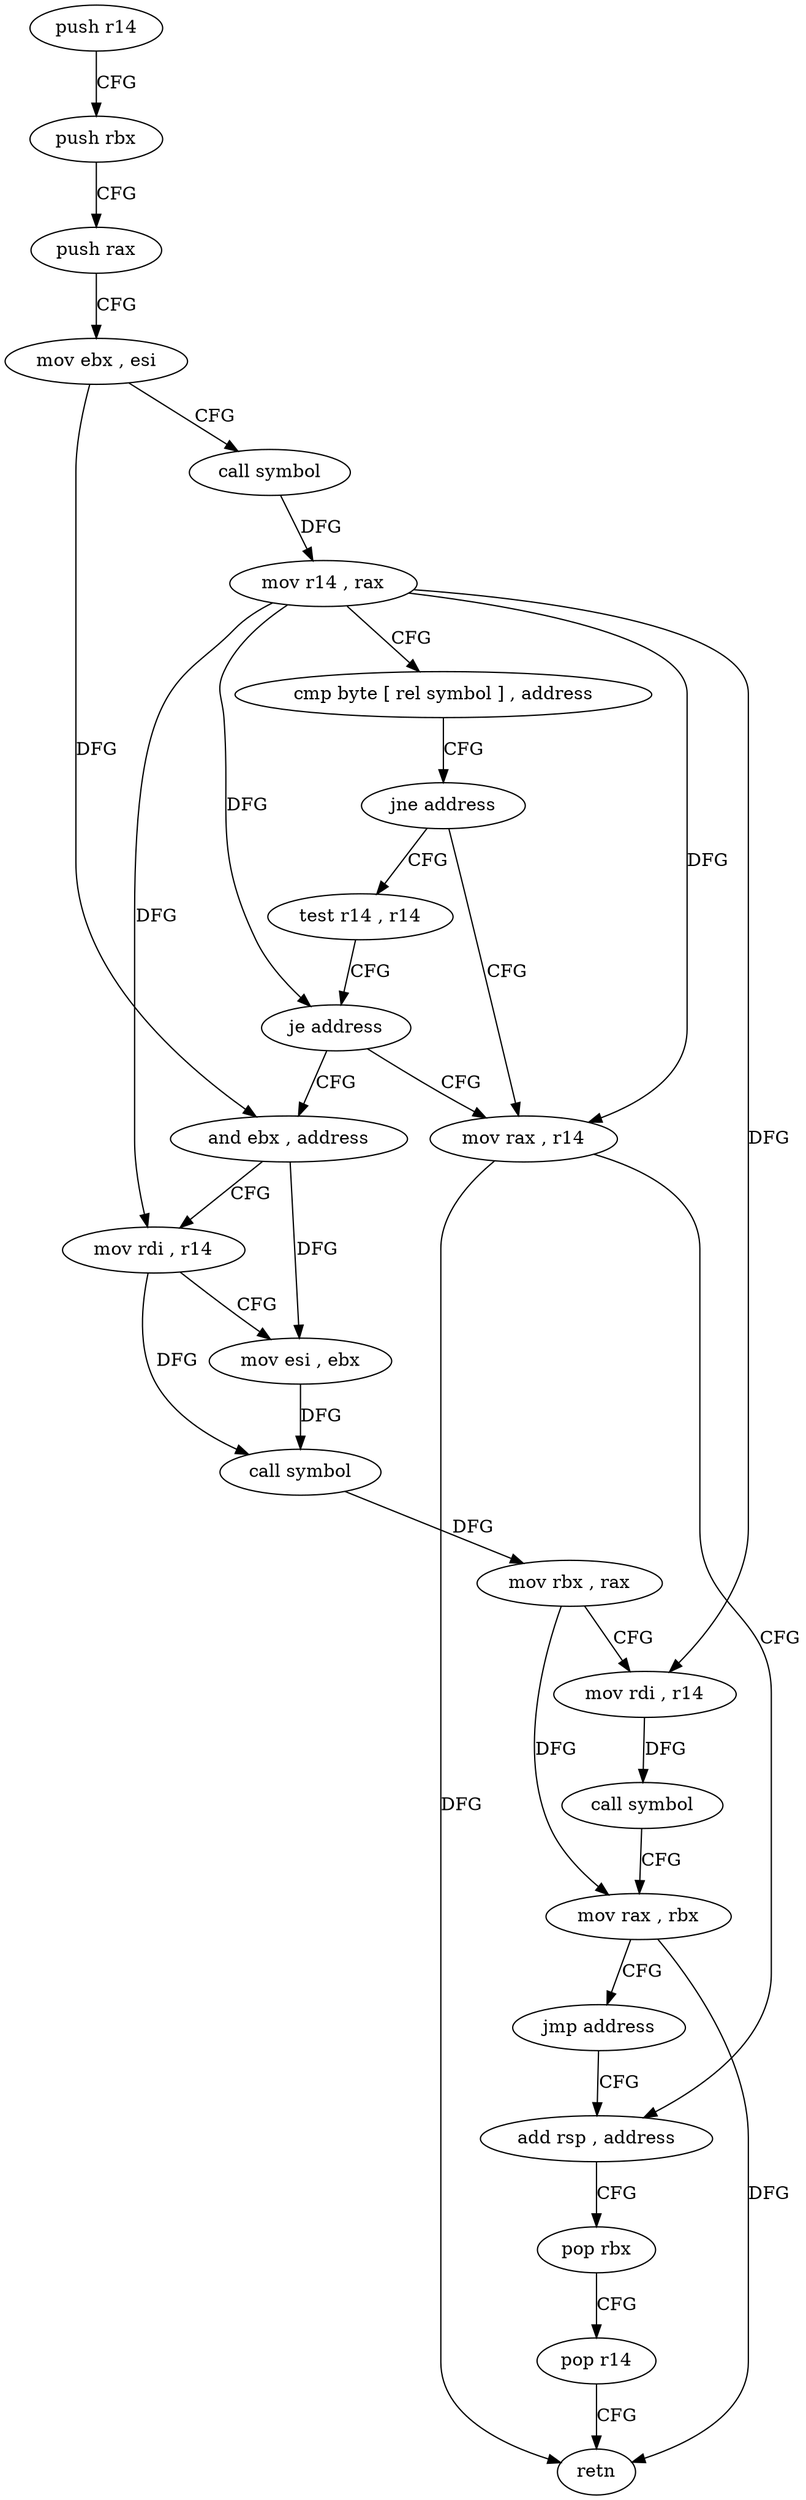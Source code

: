 digraph "func" {
"4202176" [label = "push r14" ]
"4202178" [label = "push rbx" ]
"4202179" [label = "push rax" ]
"4202180" [label = "mov ebx , esi" ]
"4202182" [label = "call symbol" ]
"4202187" [label = "mov r14 , rax" ]
"4202190" [label = "cmp byte [ rel symbol ] , address" ]
"4202197" [label = "jne address" ]
"4202233" [label = "mov rax , r14" ]
"4202199" [label = "test r14 , r14" ]
"4202236" [label = "add rsp , address" ]
"4202202" [label = "je address" ]
"4202204" [label = "and ebx , address" ]
"4202207" [label = "mov rdi , r14" ]
"4202210" [label = "mov esi , ebx" ]
"4202212" [label = "call symbol" ]
"4202217" [label = "mov rbx , rax" ]
"4202220" [label = "mov rdi , r14" ]
"4202223" [label = "call symbol" ]
"4202228" [label = "mov rax , rbx" ]
"4202231" [label = "jmp address" ]
"4202240" [label = "pop rbx" ]
"4202241" [label = "pop r14" ]
"4202243" [label = "retn" ]
"4202176" -> "4202178" [ label = "CFG" ]
"4202178" -> "4202179" [ label = "CFG" ]
"4202179" -> "4202180" [ label = "CFG" ]
"4202180" -> "4202182" [ label = "CFG" ]
"4202180" -> "4202204" [ label = "DFG" ]
"4202182" -> "4202187" [ label = "DFG" ]
"4202187" -> "4202190" [ label = "CFG" ]
"4202187" -> "4202233" [ label = "DFG" ]
"4202187" -> "4202202" [ label = "DFG" ]
"4202187" -> "4202207" [ label = "DFG" ]
"4202187" -> "4202220" [ label = "DFG" ]
"4202190" -> "4202197" [ label = "CFG" ]
"4202197" -> "4202233" [ label = "CFG" ]
"4202197" -> "4202199" [ label = "CFG" ]
"4202233" -> "4202236" [ label = "CFG" ]
"4202233" -> "4202243" [ label = "DFG" ]
"4202199" -> "4202202" [ label = "CFG" ]
"4202236" -> "4202240" [ label = "CFG" ]
"4202202" -> "4202233" [ label = "CFG" ]
"4202202" -> "4202204" [ label = "CFG" ]
"4202204" -> "4202207" [ label = "CFG" ]
"4202204" -> "4202210" [ label = "DFG" ]
"4202207" -> "4202210" [ label = "CFG" ]
"4202207" -> "4202212" [ label = "DFG" ]
"4202210" -> "4202212" [ label = "DFG" ]
"4202212" -> "4202217" [ label = "DFG" ]
"4202217" -> "4202220" [ label = "CFG" ]
"4202217" -> "4202228" [ label = "DFG" ]
"4202220" -> "4202223" [ label = "DFG" ]
"4202223" -> "4202228" [ label = "CFG" ]
"4202228" -> "4202231" [ label = "CFG" ]
"4202228" -> "4202243" [ label = "DFG" ]
"4202231" -> "4202236" [ label = "CFG" ]
"4202240" -> "4202241" [ label = "CFG" ]
"4202241" -> "4202243" [ label = "CFG" ]
}
